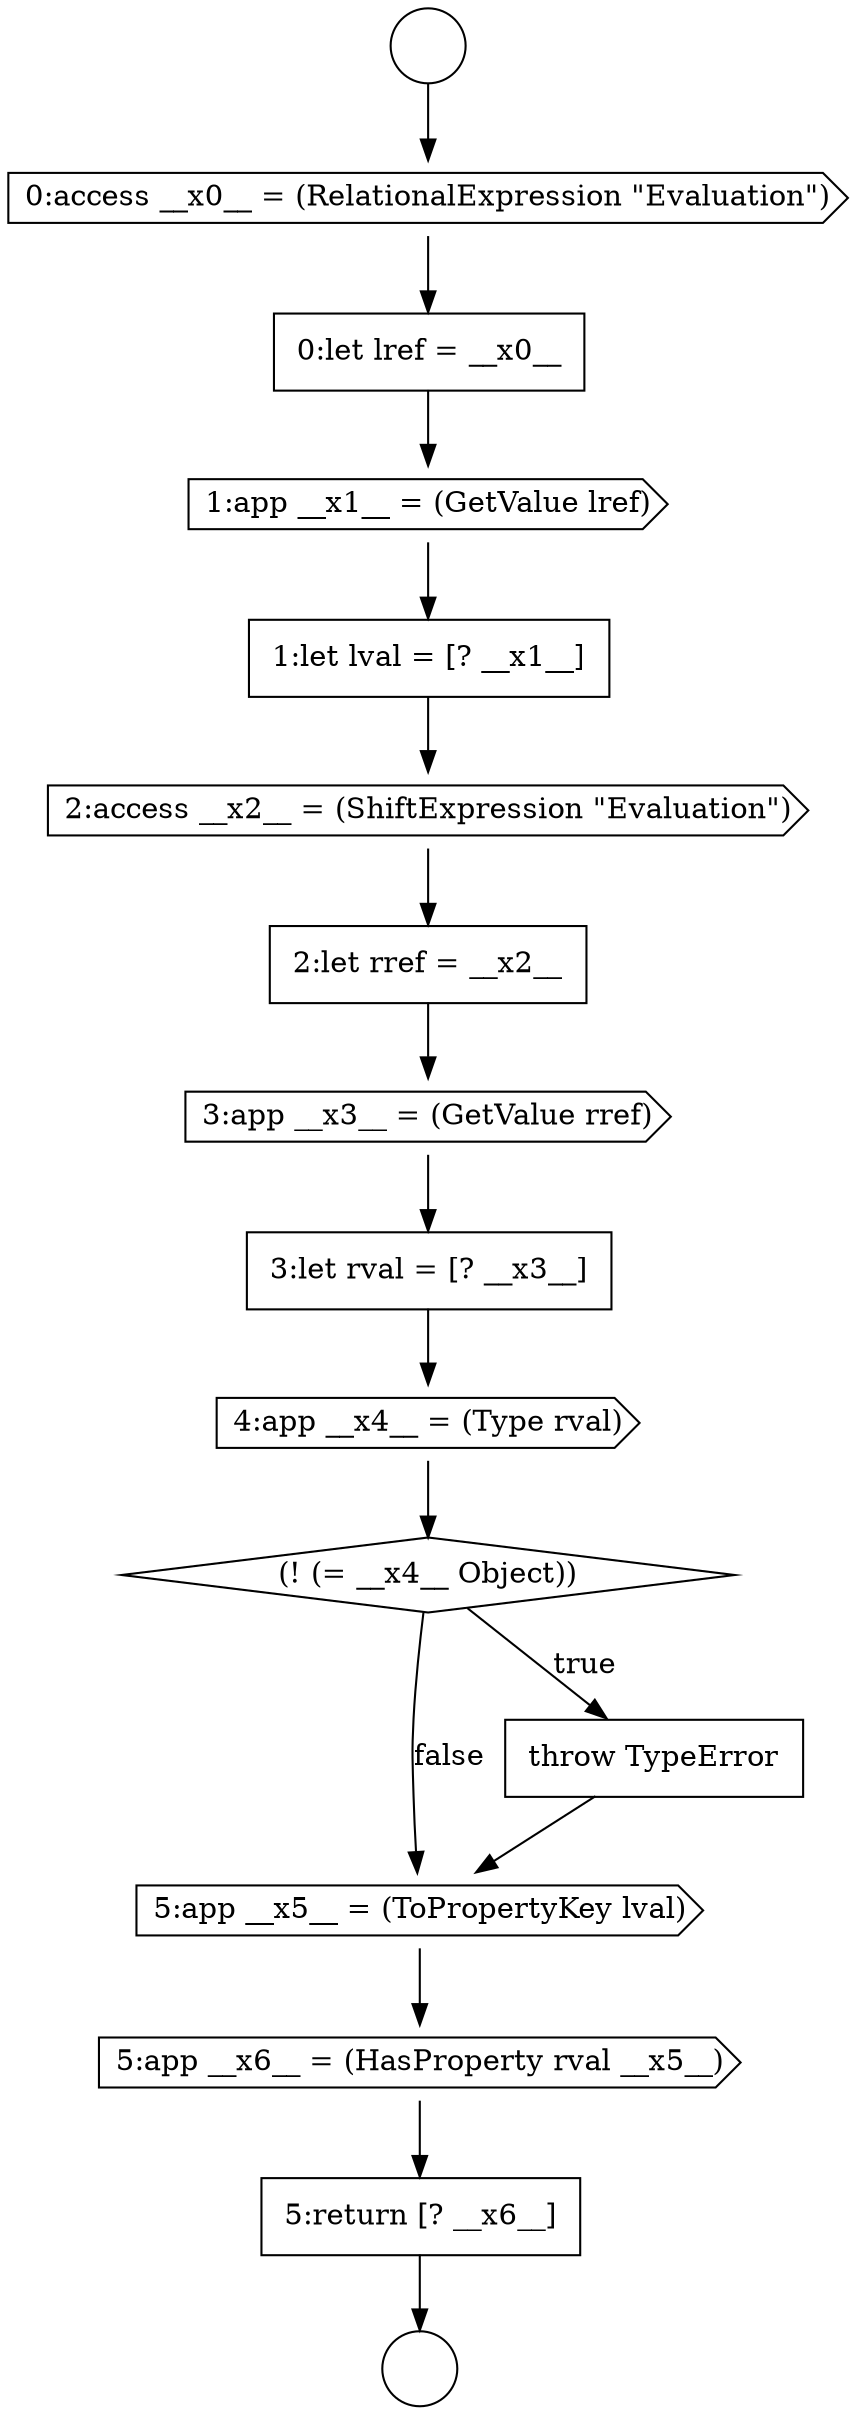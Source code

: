 digraph {
  node4592 [shape=cds, label=<<font color="black">4:app __x4__ = (Type rval)</font>> color="black" fillcolor="white" style=filled]
  node4595 [shape=cds, label=<<font color="black">5:app __x5__ = (ToPropertyKey lval)</font>> color="black" fillcolor="white" style=filled]
  node4583 [shape=circle label=" " color="black" fillcolor="white" style=filled]
  node4588 [shape=cds, label=<<font color="black">2:access __x2__ = (ShiftExpression &quot;Evaluation&quot;)</font>> color="black" fillcolor="white" style=filled]
  node4589 [shape=none, margin=0, label=<<font color="black">
    <table border="0" cellborder="1" cellspacing="0" cellpadding="10">
      <tr><td align="left">2:let rref = __x2__</td></tr>
    </table>
  </font>> color="black" fillcolor="white" style=filled]
  node4585 [shape=none, margin=0, label=<<font color="black">
    <table border="0" cellborder="1" cellspacing="0" cellpadding="10">
      <tr><td align="left">0:let lref = __x0__</td></tr>
    </table>
  </font>> color="black" fillcolor="white" style=filled]
  node4582 [shape=circle label=" " color="black" fillcolor="white" style=filled]
  node4594 [shape=none, margin=0, label=<<font color="black">
    <table border="0" cellborder="1" cellspacing="0" cellpadding="10">
      <tr><td align="left">throw TypeError</td></tr>
    </table>
  </font>> color="black" fillcolor="white" style=filled]
  node4590 [shape=cds, label=<<font color="black">3:app __x3__ = (GetValue rref)</font>> color="black" fillcolor="white" style=filled]
  node4586 [shape=cds, label=<<font color="black">1:app __x1__ = (GetValue lref)</font>> color="black" fillcolor="white" style=filled]
  node4593 [shape=diamond, label=<<font color="black">(! (= __x4__ Object))</font>> color="black" fillcolor="white" style=filled]
  node4587 [shape=none, margin=0, label=<<font color="black">
    <table border="0" cellborder="1" cellspacing="0" cellpadding="10">
      <tr><td align="left">1:let lval = [? __x1__]</td></tr>
    </table>
  </font>> color="black" fillcolor="white" style=filled]
  node4591 [shape=none, margin=0, label=<<font color="black">
    <table border="0" cellborder="1" cellspacing="0" cellpadding="10">
      <tr><td align="left">3:let rval = [? __x3__]</td></tr>
    </table>
  </font>> color="black" fillcolor="white" style=filled]
  node4584 [shape=cds, label=<<font color="black">0:access __x0__ = (RelationalExpression &quot;Evaluation&quot;)</font>> color="black" fillcolor="white" style=filled]
  node4596 [shape=cds, label=<<font color="black">5:app __x6__ = (HasProperty rval __x5__)</font>> color="black" fillcolor="white" style=filled]
  node4597 [shape=none, margin=0, label=<<font color="black">
    <table border="0" cellborder="1" cellspacing="0" cellpadding="10">
      <tr><td align="left">5:return [? __x6__]</td></tr>
    </table>
  </font>> color="black" fillcolor="white" style=filled]
  node4589 -> node4590 [ color="black"]
  node4590 -> node4591 [ color="black"]
  node4596 -> node4597 [ color="black"]
  node4588 -> node4589 [ color="black"]
  node4592 -> node4593 [ color="black"]
  node4587 -> node4588 [ color="black"]
  node4591 -> node4592 [ color="black"]
  node4597 -> node4583 [ color="black"]
  node4595 -> node4596 [ color="black"]
  node4593 -> node4594 [label=<<font color="black">true</font>> color="black"]
  node4593 -> node4595 [label=<<font color="black">false</font>> color="black"]
  node4584 -> node4585 [ color="black"]
  node4586 -> node4587 [ color="black"]
  node4594 -> node4595 [ color="black"]
  node4582 -> node4584 [ color="black"]
  node4585 -> node4586 [ color="black"]
}
